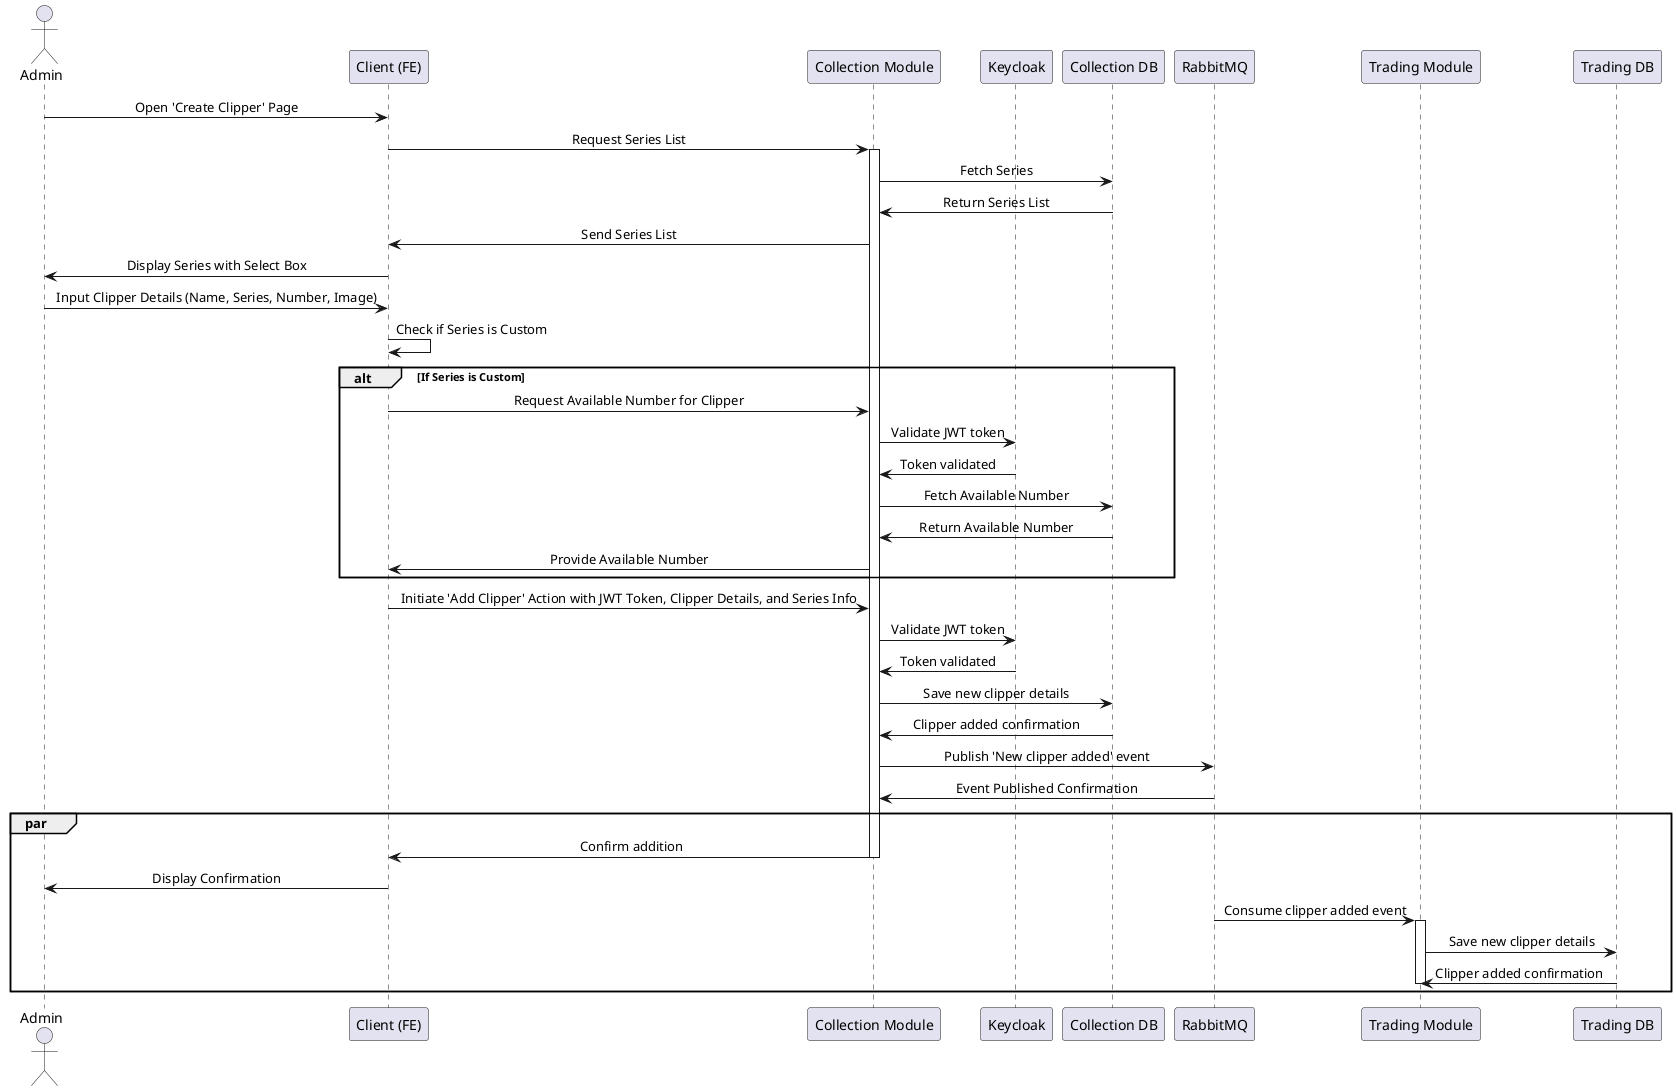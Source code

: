 @startuml
skinparam SequenceMessageAlignment center
actor Admin
participant "Client (FE)" as Client
participant "Collection Module" as Collection
participant "Keycloak" as Auth
participant "Collection DB" as DB
participant "RabbitMQ" as MQ
participant "Trading Module" as Trading
participant "Trading DB" as TradingDB

Admin -> Client: Open 'Create Clipper' Page
Client -> Collection: Request Series List
activate Collection
Collection -> DB: Fetch Series
DB -> Collection: Return Series List
Collection -> Client: Send Series List
Client -> Admin: Display Series with Select Box

Admin -> Client: Input Clipper Details (Name, Series, Number, Image)
Client -> Client: Check if Series is Custom

alt If Series is Custom
    Client -> Collection: Request Available Number for Clipper
    Collection -> Auth: Validate JWT token
    Auth -> Collection: Token validated
    Collection -> DB: Fetch Available Number
    DB -> Collection: Return Available Number
    Collection -> Client: Provide Available Number
end

Client -> Collection: Initiate 'Add Clipper' Action with JWT Token, Clipper Details, and Series Info
Collection -> Auth: Validate JWT token
Auth -> Collection: Token validated

Collection -> DB: Save new clipper details
DB -> Collection: Clipper added confirmation

Collection -> MQ: Publish 'New clipper added' event
MQ -> Collection: Event Published Confirmation

par
    Collection -> Client: Confirm addition
    deactivate Collection
    Client -> Admin: Display Confirmation

    MQ -> Trading: Consume clipper added event
    activate Trading
    Trading -> TradingDB: Save new clipper details
    TradingDB -> Trading: Clipper added confirmation
    deactivate Trading
end
@enduml
